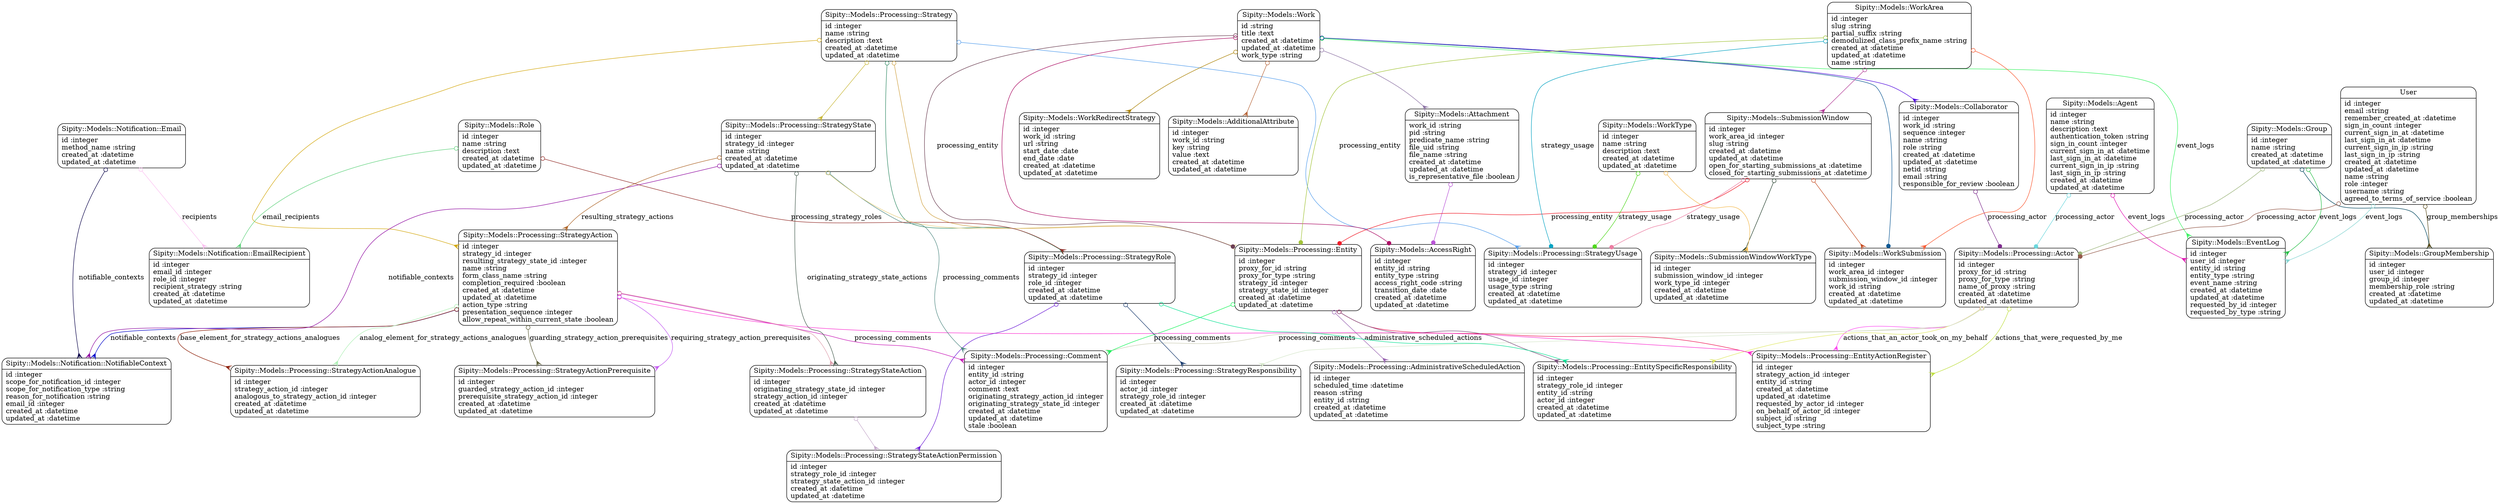 digraph models_diagram {
	graph[overlap=false, splines=true]
	"Sipity::Models::AccessRight" [shape=Mrecord, label="{Sipity::Models::AccessRight|id :integer\lentity_id :string\lentity_type :string\laccess_right_code :string\ltransition_date :date\lcreated_at :datetime\lupdated_at :datetime\l}"]
	"Sipity::Models::AdditionalAttribute" [shape=Mrecord, label="{Sipity::Models::AdditionalAttribute|id :integer\lwork_id :string\lkey :string\lvalue :text\lcreated_at :datetime\lupdated_at :datetime\l}"]
	"Sipity::Models::Agent" [shape=Mrecord, label="{Sipity::Models::Agent|id :integer\lname :string\ldescription :text\lauthentication_token :string\lsign_in_count :integer\lcurrent_sign_in_at :datetime\llast_sign_in_at :datetime\lcurrent_sign_in_ip :string\llast_sign_in_ip :string\lcreated_at :datetime\lupdated_at :datetime\l}"]
	"Sipity::Models::Attachment" [shape=Mrecord, label="{Sipity::Models::Attachment|work_id :string\lpid :string\lpredicate_name :string\lfile_uid :string\lfile_name :string\lcreated_at :datetime\lupdated_at :datetime\lis_representative_file :boolean\l}"]
	"Sipity::Models::Collaborator" [shape=Mrecord, label="{Sipity::Models::Collaborator|id :integer\lwork_id :string\lsequence :integer\lname :string\lrole :string\lcreated_at :datetime\lupdated_at :datetime\lnetid :string\lemail :string\lresponsible_for_review :boolean\l}"]
	"Sipity::Models::EventLog" [shape=Mrecord, label="{Sipity::Models::EventLog|id :integer\luser_id :integer\lentity_id :string\lentity_type :string\levent_name :string\lcreated_at :datetime\lupdated_at :datetime\lrequested_by_id :integer\lrequested_by_type :string\l}"]
	"Sipity::Models::Group" [shape=Mrecord, label="{Sipity::Models::Group|id :integer\lname :string\lcreated_at :datetime\lupdated_at :datetime\l}"]
	"Sipity::Models::GroupMembership" [shape=Mrecord, label="{Sipity::Models::GroupMembership|id :integer\luser_id :integer\lgroup_id :integer\lmembership_role :string\lcreated_at :datetime\lupdated_at :datetime\l}"]
	"Sipity::Models::Notification::Email" [shape=Mrecord, label="{Sipity::Models::Notification::Email|id :integer\lmethod_name :string\lcreated_at :datetime\lupdated_at :datetime\l}"]
	"Sipity::Models::Notification::EmailRecipient" [shape=Mrecord, label="{Sipity::Models::Notification::EmailRecipient|id :integer\lemail_id :integer\lrole_id :integer\lrecipient_strategy :string\lcreated_at :datetime\lupdated_at :datetime\l}"]
	"Sipity::Models::Notification::NotifiableContext" [shape=Mrecord, label="{Sipity::Models::Notification::NotifiableContext|id :integer\lscope_for_notification_id :integer\lscope_for_notification_type :string\lreason_for_notification :string\lemail_id :integer\lcreated_at :datetime\lupdated_at :datetime\l}"]
	"Sipity::Models::Processing::Actor" [shape=Mrecord, label="{Sipity::Models::Processing::Actor|id :integer\lproxy_for_id :string\lproxy_for_type :string\lname_of_proxy :string\lcreated_at :datetime\lupdated_at :datetime\l}"]
	"Sipity::Models::Processing::AdministrativeScheduledAction" [shape=Mrecord, label="{Sipity::Models::Processing::AdministrativeScheduledAction|id :integer\lscheduled_time :datetime\lreason :string\lentity_id :string\lcreated_at :datetime\lupdated_at :datetime\l}"]
	"Sipity::Models::Processing::Comment" [shape=Mrecord, label="{Sipity::Models::Processing::Comment|id :integer\lentity_id :string\lactor_id :integer\lcomment :text\loriginating_strategy_action_id :integer\loriginating_strategy_state_id :integer\lcreated_at :datetime\lupdated_at :datetime\lstale :boolean\l}"]
	"Sipity::Models::Processing::Entity" [shape=Mrecord, label="{Sipity::Models::Processing::Entity|id :integer\lproxy_for_id :string\lproxy_for_type :string\lstrategy_id :integer\lstrategy_state_id :integer\lcreated_at :datetime\lupdated_at :datetime\l}"]
	"Sipity::Models::Processing::EntityActionRegister" [shape=Mrecord, label="{Sipity::Models::Processing::EntityActionRegister|id :integer\lstrategy_action_id :integer\lentity_id :string\lcreated_at :datetime\lupdated_at :datetime\lrequested_by_actor_id :integer\lon_behalf_of_actor_id :integer\lsubject_id :string\lsubject_type :string\l}"]
	"Sipity::Models::Processing::EntitySpecificResponsibility" [shape=Mrecord, label="{Sipity::Models::Processing::EntitySpecificResponsibility|id :integer\lstrategy_role_id :integer\lentity_id :string\lactor_id :integer\lcreated_at :datetime\lupdated_at :datetime\l}"]
	"Sipity::Models::Processing::Strategy" [shape=Mrecord, label="{Sipity::Models::Processing::Strategy|id :integer\lname :string\ldescription :text\lcreated_at :datetime\lupdated_at :datetime\l}"]
	"Sipity::Models::Processing::StrategyAction" [shape=Mrecord, label="{Sipity::Models::Processing::StrategyAction|id :integer\lstrategy_id :integer\lresulting_strategy_state_id :integer\lname :string\lform_class_name :string\lcompletion_required :boolean\lcreated_at :datetime\lupdated_at :datetime\laction_type :string\lpresentation_sequence :integer\lallow_repeat_within_current_state :boolean\l}"]
	"Sipity::Models::Processing::StrategyActionAnalogue" [shape=Mrecord, label="{Sipity::Models::Processing::StrategyActionAnalogue|id :integer\lstrategy_action_id :integer\lanalogous_to_strategy_action_id :integer\lcreated_at :datetime\lupdated_at :datetime\l}"]
	"Sipity::Models::Processing::StrategyActionPrerequisite" [shape=Mrecord, label="{Sipity::Models::Processing::StrategyActionPrerequisite|id :integer\lguarded_strategy_action_id :integer\lprerequisite_strategy_action_id :integer\lcreated_at :datetime\lupdated_at :datetime\l}"]
	"Sipity::Models::Processing::StrategyResponsibility" [shape=Mrecord, label="{Sipity::Models::Processing::StrategyResponsibility|id :integer\lactor_id :integer\lstrategy_role_id :integer\lcreated_at :datetime\lupdated_at :datetime\l}"]
	"Sipity::Models::Processing::StrategyRole" [shape=Mrecord, label="{Sipity::Models::Processing::StrategyRole|id :integer\lstrategy_id :integer\lrole_id :integer\lcreated_at :datetime\lupdated_at :datetime\l}"]
	"Sipity::Models::Processing::StrategyState" [shape=Mrecord, label="{Sipity::Models::Processing::StrategyState|id :integer\lstrategy_id :integer\lname :string\lcreated_at :datetime\lupdated_at :datetime\l}"]
	"Sipity::Models::Processing::StrategyStateAction" [shape=Mrecord, label="{Sipity::Models::Processing::StrategyStateAction|id :integer\loriginating_strategy_state_id :integer\lstrategy_action_id :integer\lcreated_at :datetime\lupdated_at :datetime\l}"]
	"Sipity::Models::Processing::StrategyStateActionPermission" [shape=Mrecord, label="{Sipity::Models::Processing::StrategyStateActionPermission|id :integer\lstrategy_role_id :integer\lstrategy_state_action_id :integer\lcreated_at :datetime\lupdated_at :datetime\l}"]
	"Sipity::Models::Processing::StrategyUsage" [shape=Mrecord, label="{Sipity::Models::Processing::StrategyUsage|id :integer\lstrategy_id :integer\lusage_id :integer\lusage_type :string\lcreated_at :datetime\lupdated_at :datetime\l}"]
	"Sipity::Models::Role" [shape=Mrecord, label="{Sipity::Models::Role|id :integer\lname :string\ldescription :text\lcreated_at :datetime\lupdated_at :datetime\l}"]
	"Sipity::Models::SubmissionWindow" [shape=Mrecord, label="{Sipity::Models::SubmissionWindow|id :integer\lwork_area_id :integer\lslug :string\lcreated_at :datetime\lupdated_at :datetime\lopen_for_starting_submissions_at :datetime\lclosed_for_starting_submissions_at :datetime\l}"]
	"Sipity::Models::SubmissionWindowWorkType" [shape=Mrecord, label="{Sipity::Models::SubmissionWindowWorkType|id :integer\lsubmission_window_id :integer\lwork_type_id :integer\lcreated_at :datetime\lupdated_at :datetime\l}"]
	"Sipity::Models::Work" [shape=Mrecord, label="{Sipity::Models::Work|id :string\ltitle :text\lcreated_at :datetime\lupdated_at :datetime\lwork_type :string\l}"]
	"Sipity::Models::WorkArea" [shape=Mrecord, label="{Sipity::Models::WorkArea|id :integer\lslug :string\lpartial_suffix :string\ldemodulized_class_prefix_name :string\lcreated_at :datetime\lupdated_at :datetime\lname :string\l}"]
	"Sipity::Models::WorkRedirectStrategy" [shape=Mrecord, label="{Sipity::Models::WorkRedirectStrategy|id :integer\lwork_id :string\lurl :string\lstart_date :date\lend_date :date\lcreated_at :datetime\lupdated_at :datetime\l}"]
	"Sipity::Models::WorkSubmission" [shape=Mrecord, label="{Sipity::Models::WorkSubmission|id :integer\lwork_area_id :integer\lsubmission_window_id :integer\lwork_id :string\lcreated_at :datetime\lupdated_at :datetime\l}"]
	"Sipity::Models::WorkType" [shape=Mrecord, label="{Sipity::Models::WorkType|id :integer\lname :string\ldescription :text\lcreated_at :datetime\lupdated_at :datetime\l}"]
	"User" [shape=Mrecord, label="{User|id :integer\lemail :string\lremember_created_at :datetime\lsign_in_count :integer\lcurrent_sign_in_at :datetime\llast_sign_in_at :datetime\lcurrent_sign_in_ip :string\llast_sign_in_ip :string\lcreated_at :datetime\lupdated_at :datetime\lname :string\lrole :integer\lusername :string\lagreed_to_terms_of_service :boolean\l}"]
	"Sipity::Models::Agent" -> "Sipity::Models::Processing::Actor" [label="processing_actor", arrowtail=odot, arrowhead=dot, dir=both color="#6CD7DD"]
	"Sipity::Models::Agent" -> "Sipity::Models::EventLog" [label="event_logs", arrowtail=odot, arrowhead=crow, dir=both color="#E215B4"]
	"Sipity::Models::Attachment" -> "Sipity::Models::AccessRight" [arrowtail=odot, arrowhead=dot, dir=both color="#BA55D8"]
	"Sipity::Models::Collaborator" -> "Sipity::Models::Processing::Actor" [label="processing_actor", arrowtail=odot, arrowhead=dot, dir=both color="#7E2C8E"]
	"Sipity::Models::Group" -> "Sipity::Models::GroupMembership" [arrowtail=odot, arrowhead=crow, dir=both color="#00465E"]
	"Sipity::Models::Group" -> "Sipity::Models::Processing::Actor" [label="processing_actor", arrowtail=odot, arrowhead=dot, dir=both color="#9BB47A"]
	"Sipity::Models::Group" -> "Sipity::Models::EventLog" [label="event_logs", arrowtail=odot, arrowhead=crow, dir=both color="#28BF48"]
	"Sipity::Models::Notification::Email" -> "Sipity::Models::Notification::NotifiableContext" [label="notifiable_contexts", arrowtail=odot, arrowhead=crow, dir=both color="#090249"]
	"Sipity::Models::Notification::Email" -> "Sipity::Models::Notification::EmailRecipient" [label="recipients", arrowtail=odot, arrowhead=crow, dir=both color="#FCC1F1"]
	"Sipity::Models::Processing::Actor" -> "Sipity::Models::Processing::StrategyResponsibility" [arrowtail=odot, arrowhead=crow, dir=both color="#D6E7CB"]
	"Sipity::Models::Processing::Actor" -> "Sipity::Models::Processing::EntitySpecificResponsibility" [arrowtail=odot, arrowhead=crow, dir=both color="#E0E867"]
	"Sipity::Models::Processing::Actor" -> "Sipity::Models::Processing::Comment" [label="processing_comments", arrowtail=odot, arrowhead=crow, dir=both color="#CDCEB7"]
	"Sipity::Models::Processing::Actor" -> "Sipity::Models::Processing::EntityActionRegister" [label="actions_that_were_requested_by_me", arrowtail=odot, arrowhead=crow, dir=both color="#C0DF43"]
	"Sipity::Models::Processing::Actor" -> "Sipity::Models::Processing::EntityActionRegister" [label="actions_that_an_actor_took_on_my_behalf", arrowtail=odot, arrowhead=crow, dir=both color="#FD4AF0"]
	"Sipity::Models::Processing::Entity" -> "Sipity::Models::Processing::EntityActionRegister" [arrowtail=odot, arrowhead=crow, dir=both color="#EE1554"]
	"Sipity::Models::Processing::Entity" -> "Sipity::Models::Processing::EntitySpecificResponsibility" [arrowtail=odot, arrowhead=crow, dir=both color="#7E517E"]
	"Sipity::Models::Processing::Entity" -> "Sipity::Models::Processing::Comment" [label="processing_comments", arrowtail=odot, arrowhead=crow, dir=both color="#1AF45C"]
	"Sipity::Models::Processing::Entity" -> "Sipity::Models::Processing::AdministrativeScheduledAction" [label="administrative_scheduled_actions", arrowtail=odot, arrowhead=crow, dir=both color="#9B67B3"]
	"Sipity::Models::Processing::Strategy" -> "Sipity::Models::Processing::Entity" [arrowtail=odot, arrowhead=crow, dir=both color="#D0A346"]
	"Sipity::Models::Processing::Strategy" -> "Sipity::Models::Processing::StrategyState" [arrowtail=odot, arrowhead=crow, dir=both color="#C9B83A"]
	"Sipity::Models::Processing::Strategy" -> "Sipity::Models::Processing::StrategyAction" [arrowtail=odot, arrowhead=crow, dir=both color="#D4A912"]
	"Sipity::Models::Processing::Strategy" -> "Sipity::Models::Processing::StrategyRole" [arrowtail=odot, arrowhead=crow, dir=both color="#328B66"]
	"Sipity::Models::Processing::Strategy" -> "Sipity::Models::Processing::StrategyUsage" [arrowtail=odot, arrowhead=crow, dir=both color="#569FED"]
	"Sipity::Models::Processing::StrategyAction" -> "Sipity::Models::Processing::EntityActionRegister" [arrowtail=odot, arrowhead=crow, dir=both color="#FA2FD0"]
	"Sipity::Models::Processing::StrategyAction" -> "Sipity::Models::Processing::StrategyStateAction" [arrowtail=odot, arrowhead=crow, dir=both color="#DFA0AE"]
	"Sipity::Models::Processing::StrategyAction" -> "Sipity::Models::Notification::NotifiableContext" [label="notifiable_contexts", arrowtail=odot, arrowhead=crow, dir=both color="#0206CA"]
	"Sipity::Models::Processing::StrategyAction" -> "Sipity::Models::Processing::StrategyActionPrerequisite" [label="guarding_strategy_action_prerequisites", arrowtail=odot, arrowhead=crow, dir=both color="#5C5D36"]
	"Sipity::Models::Processing::StrategyAction" -> "Sipity::Models::Processing::StrategyActionPrerequisite" [label="requiring_strategy_action_prerequisites", arrowtail=odot, arrowhead=crow, dir=both color="#C45CF2"]
	"Sipity::Models::Processing::StrategyAction" -> "Sipity::Models::Processing::Comment" [label="processing_comments", arrowtail=odot, arrowhead=crow, dir=both color="#C91AB8"]
	"Sipity::Models::Processing::StrategyAction" -> "Sipity::Models::Processing::StrategyActionAnalogue" [label="base_element_for_strategy_actions_analogues", arrowtail=odot, arrowhead=crow, dir=both color="#8C1E06"]
	"Sipity::Models::Processing::StrategyAction" -> "Sipity::Models::Processing::StrategyActionAnalogue" [label="analog_element_for_strategy_actions_analogues", arrowtail=odot, arrowhead=crow, dir=both color="#AFF0B6"]
	"Sipity::Models::Processing::StrategyRole" -> "Sipity::Models::Processing::StrategyResponsibility" [arrowtail=odot, arrowhead=crow, dir=both color="#1B3D70"]
	"Sipity::Models::Processing::StrategyRole" -> "Sipity::Models::Processing::StrategyStateActionPermission" [arrowtail=odot, arrowhead=crow, dir=both color="#6F20D7"]
	"Sipity::Models::Processing::StrategyRole" -> "Sipity::Models::Processing::EntitySpecificResponsibility" [arrowtail=odot, arrowhead=crow, dir=both color="#0EE296"]
	"Sipity::Models::Processing::StrategyState" -> "Sipity::Models::Processing::StrategyStateAction" [label="originating_strategy_state_actions", arrowtail=odot, arrowhead=crow, dir=both color="#475E51"]
	"Sipity::Models::Processing::StrategyState" -> "Sipity::Models::Processing::StrategyAction" [label="resulting_strategy_actions", arrowtail=odot, arrowhead=crow, dir=both color="#AF682C"]
	"Sipity::Models::Processing::StrategyState" -> "Sipity::Models::Processing::Comment" [label="processing_comments", arrowtail=odot, arrowhead=crow, dir=both color="#538B85"]
	"Sipity::Models::Processing::StrategyState" -> "Sipity::Models::Processing::Entity" [arrowtail=odot, arrowhead=crow, dir=both color="#E6D082"]
	"Sipity::Models::Processing::StrategyState" -> "Sipity::Models::Notification::NotifiableContext" [label="notifiable_contexts", arrowtail=odot, arrowhead=crow, dir=both color="#910EA2"]
	"Sipity::Models::Processing::StrategyStateAction" -> "Sipity::Models::Processing::StrategyStateActionPermission" [arrowtail=odot, arrowhead=crow, dir=both color="#C6ABCC"]
	"Sipity::Models::Role" -> "Sipity::Models::Processing::StrategyRole" [label="processing_strategy_roles", arrowtail=odot, arrowhead=crow, dir=both color="#95312D"]
	"Sipity::Models::Role" -> "Sipity::Models::Notification::EmailRecipient" [label="email_recipients", arrowtail=odot, arrowhead=crow, dir=both color="#63D37F"]
	"Sipity::Models::SubmissionWindow" -> "Sipity::Models::SubmissionWindowWorkType" [arrowtail=odot, arrowhead=crow, dir=both color="#26412F"]
	"Sipity::Models::SubmissionWindow" -> "Sipity::Models::WorkSubmission" [arrowtail=odot, arrowhead=crow, dir=both color="#C64F25"]
	"Sipity::Models::SubmissionWindow" -> "Sipity::Models::Processing::Entity" [label="processing_entity", arrowtail=odot, arrowhead=dot, dir=both color="#F11C29"]
	"Sipity::Models::SubmissionWindow" -> "Sipity::Models::Processing::StrategyUsage" [label="strategy_usage", arrowtail=odot, arrowhead=dot, dir=both color="#EB7DA2"]
	"Sipity::Models::Work" -> "Sipity::Models::Collaborator" [arrowtail=odot, arrowhead=crow, dir=both color="#540EDF"]
	"Sipity::Models::Work" -> "Sipity::Models::AdditionalAttribute" [arrowtail=odot, arrowhead=crow, dir=both color="#B8673B"]
	"Sipity::Models::Work" -> "Sipity::Models::Attachment" [arrowtail=odot, arrowhead=crow, dir=both color="#8F76A6"]
	"Sipity::Models::Work" -> "Sipity::Models::AccessRight" [arrowtail=odot, arrowhead=dot, dir=both color="#AC0D65"]
	"Sipity::Models::Work" -> "Sipity::Models::EventLog" [label="event_logs", arrowtail=odot, arrowhead=crow, dir=both color="#3AF362"]
	"Sipity::Models::Work" -> "Sipity::Models::WorkSubmission" [arrowtail=odot, arrowhead=dot, dir=both color="#0E5994"]
	"Sipity::Models::Work" -> "Sipity::Models::WorkRedirectStrategy" [arrowtail=odot, arrowhead=crow, dir=both color="#AC8307"]
	"Sipity::Models::Work" -> "Sipity::Models::Processing::Entity" [label="processing_entity", arrowtail=odot, arrowhead=dot, dir=both color="#6D4054"]
	"Sipity::Models::WorkArea" -> "Sipity::Models::SubmissionWindow" [arrowtail=odot, arrowhead=crow, dir=both color="#B33D98"]
	"Sipity::Models::WorkArea" -> "Sipity::Models::WorkSubmission" [arrowtail=odot, arrowhead=crow, dir=both color="#FA5C35"]
	"Sipity::Models::WorkArea" -> "Sipity::Models::Processing::Entity" [label="processing_entity", arrowtail=odot, arrowhead=dot, dir=both color="#A3C43A"]
	"Sipity::Models::WorkArea" -> "Sipity::Models::Processing::StrategyUsage" [label="strategy_usage", arrowtail=odot, arrowhead=dot, dir=both color="#08A4C3"]
	"Sipity::Models::WorkType" -> "Sipity::Models::SubmissionWindowWorkType" [arrowtail=odot, arrowhead=crow, dir=both color="#F4BB53"]
	"Sipity::Models::WorkType" -> "Sipity::Models::Processing::StrategyUsage" [label="strategy_usage", arrowtail=odot, arrowhead=dot, dir=both color="#4FD71D"]
	"User" -> "Sipity::Models::GroupMembership" [label="group_memberships", arrowtail=odot, arrowhead=crow, dir=both color="#5C4E1E"]
	"User" -> "Sipity::Models::Processing::Actor" [label="processing_actor", arrowtail=odot, arrowhead=dot, dir=both color="#945A4A"]
	"User" -> "Sipity::Models::EventLog" [label="event_logs", arrowtail=odot, arrowhead=crow, dir=both color="#87D5D2"]
}

